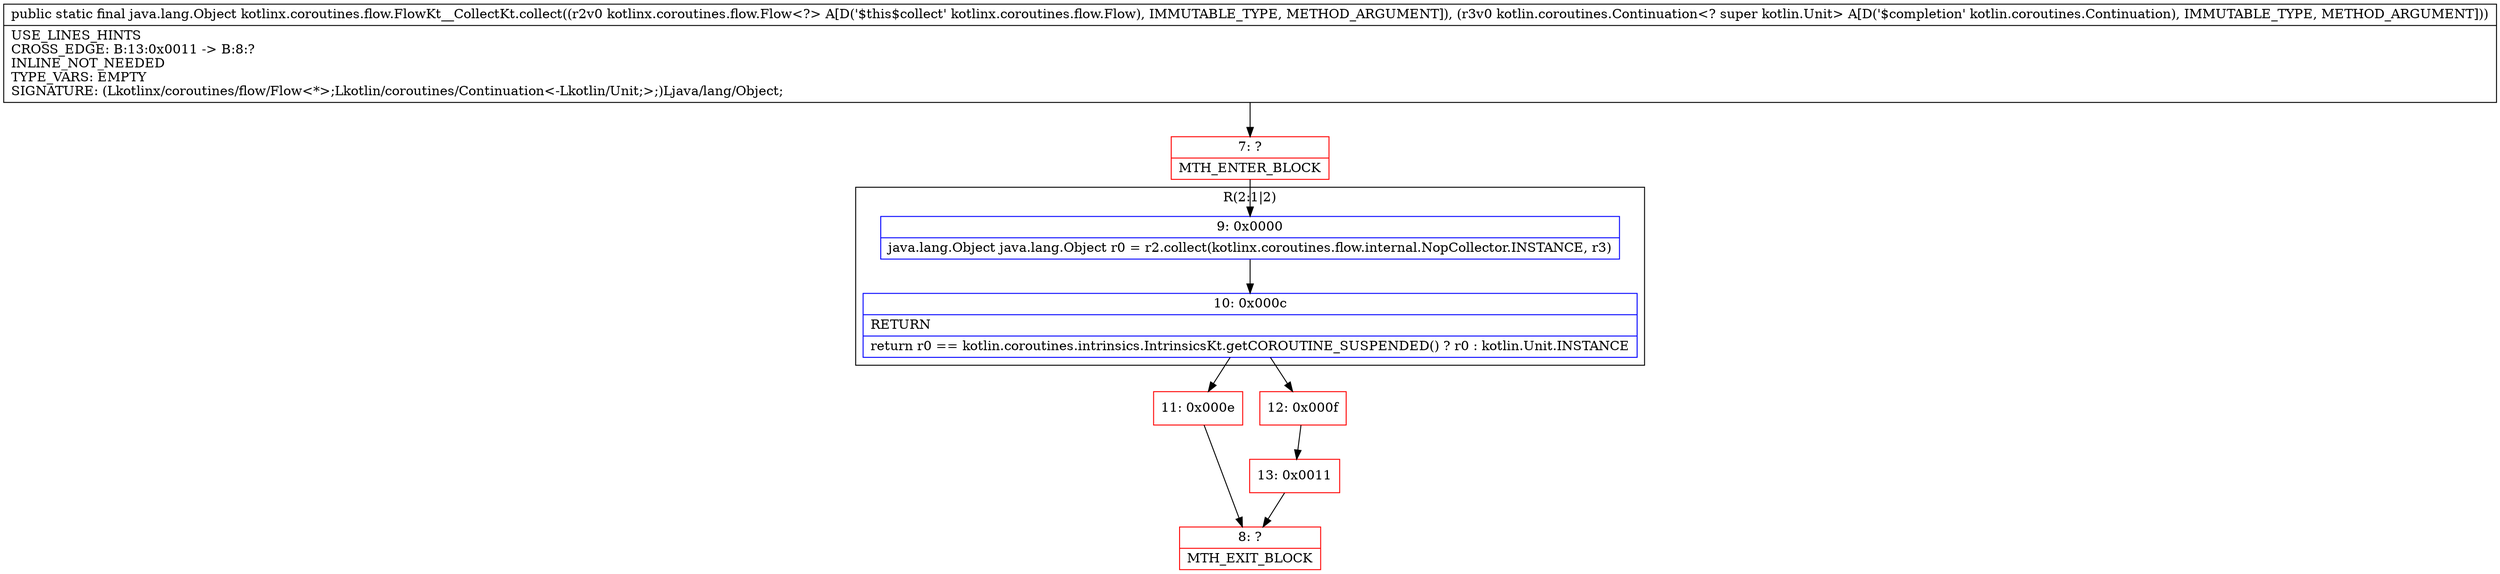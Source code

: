 digraph "CFG forkotlinx.coroutines.flow.FlowKt__CollectKt.collect(Lkotlinx\/coroutines\/flow\/Flow;Lkotlin\/coroutines\/Continuation;)Ljava\/lang\/Object;" {
subgraph cluster_Region_1580541899 {
label = "R(2:1|2)";
node [shape=record,color=blue];
Node_9 [shape=record,label="{9\:\ 0x0000|java.lang.Object java.lang.Object r0 = r2.collect(kotlinx.coroutines.flow.internal.NopCollector.INSTANCE, r3)\l}"];
Node_10 [shape=record,label="{10\:\ 0x000c|RETURN\l|return r0 == kotlin.coroutines.intrinsics.IntrinsicsKt.getCOROUTINE_SUSPENDED() ? r0 : kotlin.Unit.INSTANCE\l}"];
}
Node_7 [shape=record,color=red,label="{7\:\ ?|MTH_ENTER_BLOCK\l}"];
Node_11 [shape=record,color=red,label="{11\:\ 0x000e}"];
Node_8 [shape=record,color=red,label="{8\:\ ?|MTH_EXIT_BLOCK\l}"];
Node_12 [shape=record,color=red,label="{12\:\ 0x000f}"];
Node_13 [shape=record,color=red,label="{13\:\ 0x0011}"];
MethodNode[shape=record,label="{public static final java.lang.Object kotlinx.coroutines.flow.FlowKt__CollectKt.collect((r2v0 kotlinx.coroutines.flow.Flow\<?\> A[D('$this$collect' kotlinx.coroutines.flow.Flow), IMMUTABLE_TYPE, METHOD_ARGUMENT]), (r3v0 kotlin.coroutines.Continuation\<? super kotlin.Unit\> A[D('$completion' kotlin.coroutines.Continuation), IMMUTABLE_TYPE, METHOD_ARGUMENT]))  | USE_LINES_HINTS\lCROSS_EDGE: B:13:0x0011 \-\> B:8:?\lINLINE_NOT_NEEDED\lTYPE_VARS: EMPTY\lSIGNATURE: (Lkotlinx\/coroutines\/flow\/Flow\<*\>;Lkotlin\/coroutines\/Continuation\<\-Lkotlin\/Unit;\>;)Ljava\/lang\/Object;\l}"];
MethodNode -> Node_7;Node_9 -> Node_10;
Node_10 -> Node_11;
Node_10 -> Node_12;
Node_7 -> Node_9;
Node_11 -> Node_8;
Node_12 -> Node_13;
Node_13 -> Node_8;
}

